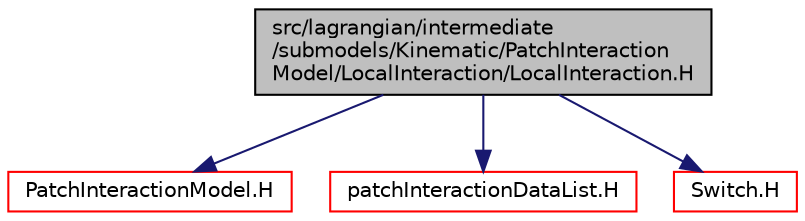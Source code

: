 digraph "src/lagrangian/intermediate/submodels/Kinematic/PatchInteractionModel/LocalInteraction/LocalInteraction.H"
{
  bgcolor="transparent";
  edge [fontname="Helvetica",fontsize="10",labelfontname="Helvetica",labelfontsize="10"];
  node [fontname="Helvetica",fontsize="10",shape=record];
  Node1 [label="src/lagrangian/intermediate\l/submodels/Kinematic/PatchInteraction\lModel/LocalInteraction/LocalInteraction.H",height=0.2,width=0.4,color="black", fillcolor="grey75", style="filled", fontcolor="black"];
  Node1 -> Node2 [color="midnightblue",fontsize="10",style="solid",fontname="Helvetica"];
  Node2 [label="PatchInteractionModel.H",height=0.2,width=0.4,color="red",URL="$a06851.html"];
  Node1 -> Node3 [color="midnightblue",fontsize="10",style="solid",fontname="Helvetica"];
  Node3 [label="patchInteractionDataList.H",height=0.2,width=0.4,color="red",URL="$a06845.html"];
  Node1 -> Node4 [color="midnightblue",fontsize="10",style="solid",fontname="Helvetica"];
  Node4 [label="Switch.H",height=0.2,width=0.4,color="red",URL="$a08940.html"];
}
